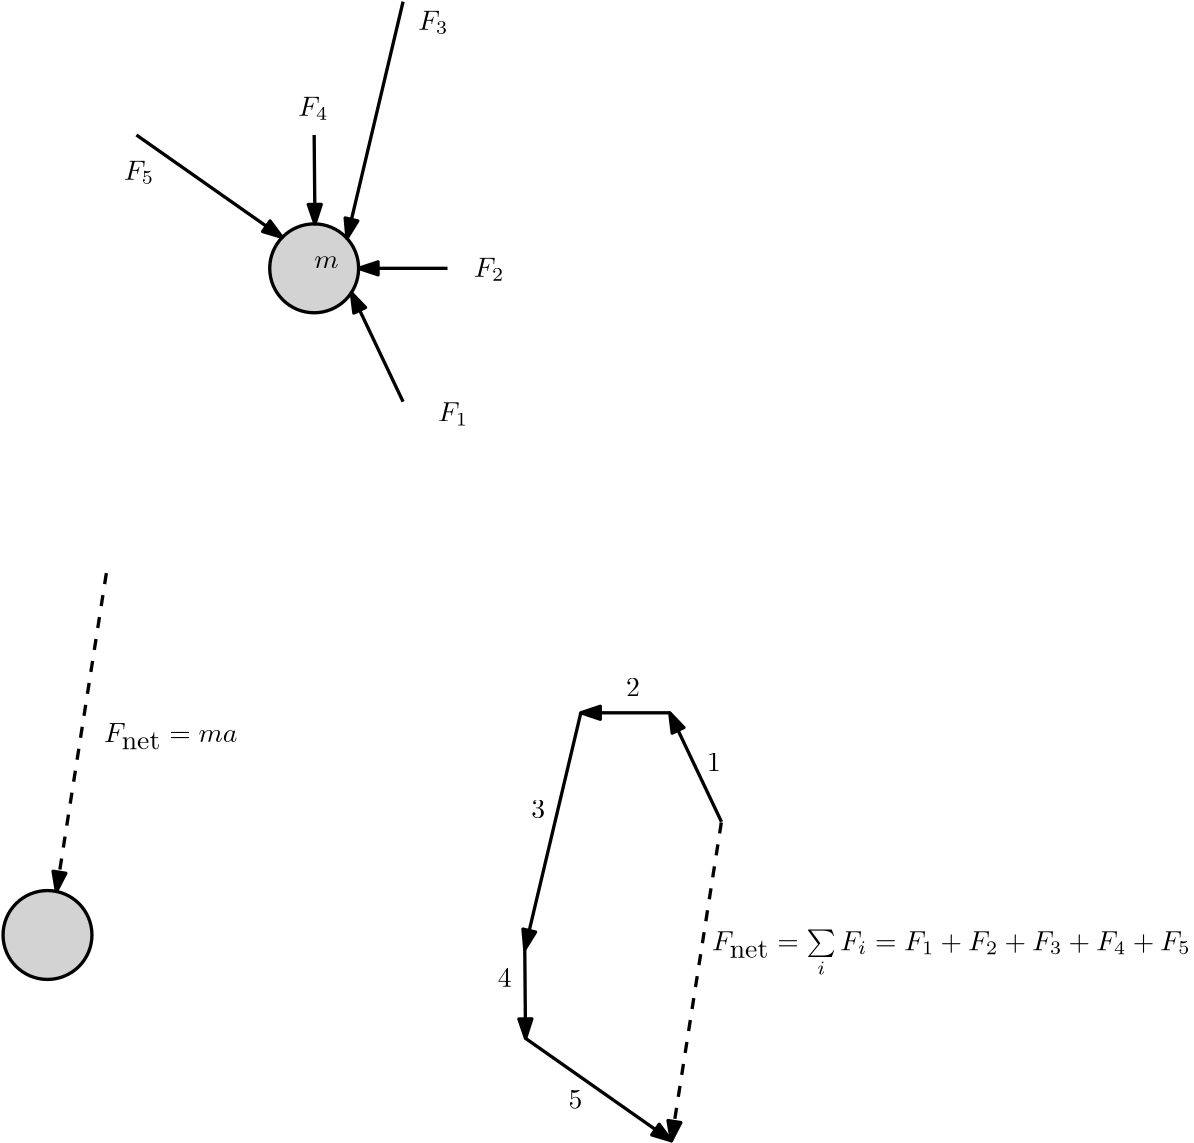 <?xml version="1.0"?>
<!DOCTYPE ipe SYSTEM "ipe.dtd">
<ipe version="70005" creator="Ipe 7.1.2">
<info created="D:20121018064726" modified="D:20121018071108"/>
<ipestyle name="basic">
<symbol name="arrow/arc(spx)">
<path stroke="sym-stroke" fill="sym-stroke" pen="sym-pen">
0 0 m
-1 0.333 l
-1 -0.333 l
h
</path>
</symbol>
<symbol name="arrow/farc(spx)">
<path stroke="sym-stroke" fill="white" pen="sym-pen">
0 0 m
-1 0.333 l
-1 -0.333 l
h
</path>
</symbol>
<symbol name="mark/circle(sx)" transformations="translations">
<path fill="sym-stroke">
0.6 0 0 0.6 0 0 e
0.4 0 0 0.4 0 0 e
</path>
</symbol>
<symbol name="mark/disk(sx)" transformations="translations">
<path fill="sym-stroke">
0.6 0 0 0.6 0 0 e
</path>
</symbol>
<symbol name="mark/fdisk(sfx)" transformations="translations">
<group>
<path fill="sym-fill">
0.5 0 0 0.5 0 0 e
</path>
<path fill="sym-stroke" fillrule="eofill">
0.6 0 0 0.6 0 0 e
0.4 0 0 0.4 0 0 e
</path>
</group>
</symbol>
<symbol name="mark/box(sx)" transformations="translations">
<path fill="sym-stroke" fillrule="eofill">
-0.6 -0.6 m
0.6 -0.6 l
0.6 0.6 l
-0.6 0.6 l
h
-0.4 -0.4 m
0.4 -0.4 l
0.4 0.4 l
-0.4 0.4 l
h
</path>
</symbol>
<symbol name="mark/square(sx)" transformations="translations">
<path fill="sym-stroke">
-0.6 -0.6 m
0.6 -0.6 l
0.6 0.6 l
-0.6 0.6 l
h
</path>
</symbol>
<symbol name="mark/fsquare(sfx)" transformations="translations">
<group>
<path fill="sym-fill">
-0.5 -0.5 m
0.5 -0.5 l
0.5 0.5 l
-0.5 0.5 l
h
</path>
<path fill="sym-stroke" fillrule="eofill">
-0.6 -0.6 m
0.6 -0.6 l
0.6 0.6 l
-0.6 0.6 l
h
-0.4 -0.4 m
0.4 -0.4 l
0.4 0.4 l
-0.4 0.4 l
h
</path>
</group>
</symbol>
<symbol name="mark/cross(sx)" transformations="translations">
<group>
<path fill="sym-stroke">
-0.43 -0.57 m
0.57 0.43 l
0.43 0.57 l
-0.57 -0.43 l
h
</path>
<path fill="sym-stroke">
-0.43 0.57 m
0.57 -0.43 l
0.43 -0.57 l
-0.57 0.43 l
h
</path>
</group>
</symbol>
<symbol name="arrow/fnormal(spx)">
<path stroke="sym-stroke" fill="white" pen="sym-pen">
0 0 m
-1 0.333 l
-1 -0.333 l
h
</path>
</symbol>
<symbol name="arrow/pointed(spx)">
<path stroke="sym-stroke" fill="sym-stroke" pen="sym-pen">
0 0 m
-1 0.333 l
-0.8 0 l
-1 -0.333 l
h
</path>
</symbol>
<symbol name="arrow/fpointed(spx)">
<path stroke="sym-stroke" fill="white" pen="sym-pen">
0 0 m
-1 0.333 l
-0.8 0 l
-1 -0.333 l
h
</path>
</symbol>
<symbol name="arrow/linear(spx)">
<path stroke="sym-stroke" pen="sym-pen">
-1 0.333 m
0 0 l
-1 -0.333 l
</path>
</symbol>
<symbol name="arrow/fdouble(spx)">
<path stroke="sym-stroke" fill="white" pen="sym-pen">
0 0 m
-1 0.333 l
-1 -0.333 l
h
-1 0 m
-2 0.333 l
-2 -0.333 l
h
</path>
</symbol>
<symbol name="arrow/double(spx)">
<path stroke="sym-stroke" fill="sym-stroke" pen="sym-pen">
0 0 m
-1 0.333 l
-1 -0.333 l
h
-1 0 m
-2 0.333 l
-2 -0.333 l
h
</path>
</symbol>
<pen name="heavier" value="0.8"/>
<pen name="fat" value="1.2"/>
<pen name="ultrafat" value="2"/>
<symbolsize name="large" value="5"/>
<symbolsize name="small" value="2"/>
<symbolsize name="tiny" value="1.1"/>
<arrowsize name="large" value="10"/>
<arrowsize name="small" value="5"/>
<arrowsize name="tiny" value="3"/>
<color name="red" value="1 0 0"/>
<color name="green" value="0 1 0"/>
<color name="blue" value="0 0 1"/>
<color name="yellow" value="1 1 0"/>
<color name="orange" value="1 0.647 0"/>
<color name="gold" value="1 0.843 0"/>
<color name="purple" value="0.627 0.125 0.941"/>
<color name="gray" value="0.745"/>
<color name="brown" value="0.647 0.165 0.165"/>
<color name="navy" value="0 0 0.502"/>
<color name="pink" value="1 0.753 0.796"/>
<color name="seagreen" value="0.18 0.545 0.341"/>
<color name="turquoise" value="0.251 0.878 0.816"/>
<color name="violet" value="0.933 0.51 0.933"/>
<color name="darkblue" value="0 0 0.545"/>
<color name="darkcyan" value="0 0.545 0.545"/>
<color name="darkgray" value="0.663"/>
<color name="darkgreen" value="0 0.392 0"/>
<color name="darkmagenta" value="0.545 0 0.545"/>
<color name="darkorange" value="1 0.549 0"/>
<color name="darkred" value="0.545 0 0"/>
<color name="lightblue" value="0.678 0.847 0.902"/>
<color name="lightcyan" value="0.878 1 1"/>
<color name="lightgray" value="0.827"/>
<color name="lightgreen" value="0.565 0.933 0.565"/>
<color name="lightyellow" value="1 1 0.878"/>
<dashstyle name="dashed" value="[4] 0"/>
<dashstyle name="dotted" value="[1 3] 0"/>
<dashstyle name="dash dotted" value="[4 2 1 2] 0"/>
<dashstyle name="dash dot dotted" value="[4 2 1 2 1 2] 0"/>
<textsize name="large" value="\large"/>
<textsize name="Large" value="\Large"/>
<textsize name="LARGE" value="\LARGE"/>
<textsize name="huge" value="\huge"/>
<textsize name="Huge" value="\Huge"/>
<textsize name="small" value="\small"/>
<textsize name="footnote" value="\footnotesize"/>
<textsize name="tiny" value="\tiny"/>
<textstyle name="center" begin="\begin{center}" end="\end{center}"/>
<textstyle name="itemize" begin="\begin{itemize}" end="\end{itemize}"/>
<textstyle name="item" begin="\begin{itemize}\item{}" end="\end{itemize}"/>
<gridsize name="4 pts" value="4"/>
<gridsize name="8 pts (~3 mm)" value="8"/>
<gridsize name="16 pts (~6 mm)" value="16"/>
<gridsize name="32 pts (~12 mm)" value="32"/>
<gridsize name="10 pts (~3.5 mm)" value="10"/>
<gridsize name="20 pts (~7 mm)" value="20"/>
<gridsize name="14 pts (~5 mm)" value="14"/>
<gridsize name="28 pts (~10 mm)" value="28"/>
<gridsize name="56 pts (~20 mm)" value="56"/>
<anglesize name="90 deg" value="90"/>
<anglesize name="60 deg" value="60"/>
<anglesize name="45 deg" value="45"/>
<anglesize name="30 deg" value="30"/>
<anglesize name="22.5 deg" value="22.5"/>
<tiling name="falling" angle="-60" step="4" width="1"/>
<tiling name="rising" angle="30" step="4" width="1"/>
</ipestyle>
<page>
<layer name="alpha"/>
<view layers="alpha" active="alpha"/>
<path layer="alpha" stroke="black" fill="lightgray" pen="fat">
16 0 0 16 256 640 e
</path>
<path stroke="black" fill="lightgray" pen="fat" rarrow="normal/normal">
244.511 651.136 m
192 688 l
</path>
<path stroke="black" fill="lightgray" pen="fat" rarrow="normal/normal">
256.278 655.998 m
256 688 l
</path>
<path stroke="black" fill="lightgray" pen="fat" rarrow="normal/normal">
267.815 650.789 m
288 736 l
</path>
<path stroke="black" fill="lightgray" pen="fat" rarrow="normal/normal">
272 640 m
304 640 l
</path>
<path stroke="black" fill="lightgray" pen="fat" rarrow="normal/normal">
269.381 631.228 m
288 592 l
</path>
<path matrix="1 0 0 1 -96 -240" stroke="black" fill="lightgray" pen="fat">
16 0 0 16 256 640 e
</path>
<path matrix="1 0 0 1 140.093 -325.213" stroke="black" fill="lightgray" pen="fat" rarrow="normal/normal">
244.511 651.136 m
192 688 l
</path>
<path matrix="1 0 0 1 75.815 -293.211" stroke="black" fill="lightgray" pen="fat" rarrow="normal/normal">
256.278 655.998 m
256 688 l
</path>
<path matrix="1 0 0 1 64 -256" stroke="black" fill="lightgray" pen="fat" rarrow="normal/normal">
267.815 650.789 m
288 736 l
</path>
<path matrix="1 0 0 1 80 -160" stroke="black" fill="lightgray" pen="fat" rarrow="normal/normal">
272 640 m
304 640 l
</path>
<path matrix="1 0 0 1 114.619 -151.228" stroke="black" fill="lightgray" pen="fat" rarrow="normal/normal">
269.381 631.228 m
288 592 l
</path>
<path stroke="black" fill="lightgray" dash="dashed" pen="fat" rarrow="normal/normal">
384.604 325.923 m
402.619 440.772 l
</path>
<path matrix="1 0 0 1 -221.39 89.7509" stroke="black" fill="lightgray" dash="dashed" pen="fat" rarrow="normal/normal">
384.604 325.923 m
402.619 440.772 l
</path>
<text matrix="1 0 0 1 -12.9547 -22.0581" transformations="translations" pos="193.283 491.577" stroke="black" type="label" width="48.039" height="6.814" depth="2.69" valign="baseline">$F_{\mbox{net}} = ma$</text>
<text matrix="1 0 0 1 205.917 -97.0414" transformations="translations" pos="193.283 491.577" stroke="black" type="label" width="172.294" height="7.464" depth="9.77" valign="baseline">$F_{\mbox{net}} = \sum\limits_i F_i = F_1+F_2+F_3+F_4+F_5$</text>
<text transformations="translations" pos="300.562 584.905" stroke="black" type="label" width="10.876" height="6.812" depth="1.49" valign="baseline">$F_1$</text>
<text matrix="1 0 0 1 13.018 52.0707" transformations="translations" pos="300.562 584.905" stroke="black" type="label" width="10.876" height="6.812" depth="1.49" valign="baseline">$F_2$</text>
<text matrix="1 0 0 1 -7.10268 140.986" transformations="translations" pos="300.562 584.905" stroke="black" type="label" width="10.876" height="6.812" depth="1.49" valign="baseline">$F_3$</text>
<text matrix="1 0 0 1 -50.2956 110.059" transformations="translations" pos="300.562 584.905" stroke="black" type="label" width="10.876" height="6.812" depth="1.49" valign="baseline">$F_4$</text>
<text matrix="1 0 0 1 -113.017 86.982" transformations="translations" pos="300.562 584.905" stroke="black" type="label" width="10.876" height="6.812" depth="1.49" valign="baseline">$F_5$</text>
<text transformations="translations" pos="256 640" stroke="black" type="label" width="8.747" height="4.289" depth="0" valign="baseline">$m$</text>
<text matrix="1 0 0 1 -9.01362 -5.15064" transformations="translations" pos="406.412 464.169" stroke="black" type="label" width="4.981" height="6.42" depth="0" valign="baseline">1</text>
<text matrix="1 0 0 1 -0.42922 -7.29674" transformations="translations" pos="368.692 493.185" stroke="black" type="label" width="4.981" height="6.42" depth="0" valign="baseline">2</text>
<text matrix="1 0 0 1 3.86298 -6.86752" transformations="translations" pos="330.247 448.936" stroke="black" type="label" width="4.981" height="6.42" depth="0" valign="baseline">3</text>
<text matrix="1 0 0 1 3.43376 -5.15064" transformations="translations" pos="318.641 386.554" stroke="black" type="label" width="4.981" height="6.42" depth="0" valign="baseline">4</text>
<text matrix="1 0 0 1 6.4383 1.71688" transformations="translations" pos="341.128 335.777" stroke="black" type="label" width="4.981" height="6.42" depth="0" valign="baseline">5</text>
</page>
</ipe>
